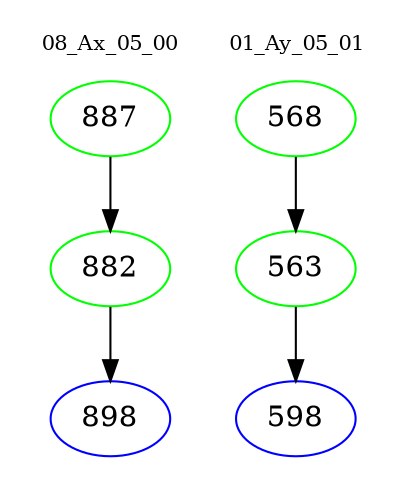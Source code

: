 digraph{
subgraph cluster_0 {
color = white
label = "08_Ax_05_00";
fontsize=10;
T0_887 [label="887", color="green"]
T0_887 -> T0_882 [color="black"]
T0_882 [label="882", color="green"]
T0_882 -> T0_898 [color="black"]
T0_898 [label="898", color="blue"]
}
subgraph cluster_1 {
color = white
label = "01_Ay_05_01";
fontsize=10;
T1_568 [label="568", color="green"]
T1_568 -> T1_563 [color="black"]
T1_563 [label="563", color="green"]
T1_563 -> T1_598 [color="black"]
T1_598 [label="598", color="blue"]
}
}
